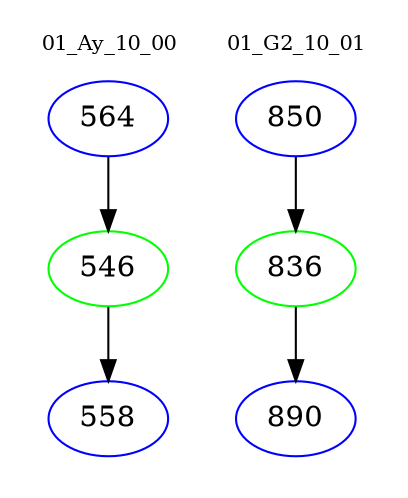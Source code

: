 digraph{
subgraph cluster_0 {
color = white
label = "01_Ay_10_00";
fontsize=10;
T0_564 [label="564", color="blue"]
T0_564 -> T0_546 [color="black"]
T0_546 [label="546", color="green"]
T0_546 -> T0_558 [color="black"]
T0_558 [label="558", color="blue"]
}
subgraph cluster_1 {
color = white
label = "01_G2_10_01";
fontsize=10;
T1_850 [label="850", color="blue"]
T1_850 -> T1_836 [color="black"]
T1_836 [label="836", color="green"]
T1_836 -> T1_890 [color="black"]
T1_890 [label="890", color="blue"]
}
}
